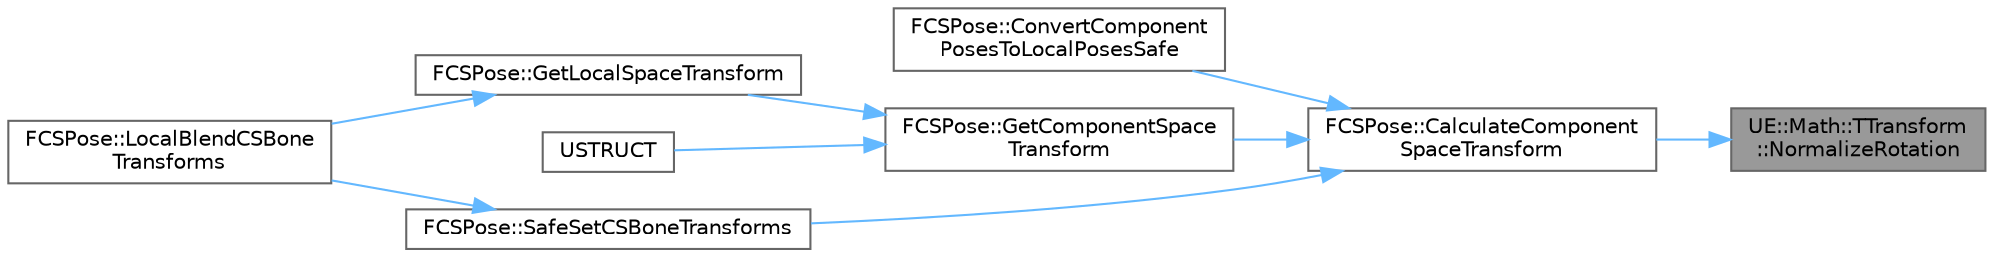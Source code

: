 digraph "UE::Math::TTransform::NormalizeRotation"
{
 // INTERACTIVE_SVG=YES
 // LATEX_PDF_SIZE
  bgcolor="transparent";
  edge [fontname=Helvetica,fontsize=10,labelfontname=Helvetica,labelfontsize=10];
  node [fontname=Helvetica,fontsize=10,shape=box,height=0.2,width=0.4];
  rankdir="RL";
  Node1 [id="Node000001",label="UE::Math::TTransform\l::NormalizeRotation",height=0.2,width=0.4,color="gray40", fillcolor="grey60", style="filled", fontcolor="black",tooltip="Normalize the rotation component of this transformation."];
  Node1 -> Node2 [id="edge1_Node000001_Node000002",dir="back",color="steelblue1",style="solid",tooltip=" "];
  Node2 [id="Node000002",label="FCSPose::CalculateComponent\lSpaceTransform",height=0.2,width=0.4,color="grey40", fillcolor="white", style="filled",URL="$da/d72/structFCSPose.html#abb4e2a4a650a39e3b9b5c273b01277b5",tooltip=" "];
  Node2 -> Node3 [id="edge2_Node000002_Node000003",dir="back",color="steelblue1",style="solid",tooltip=" "];
  Node3 [id="Node000003",label="FCSPose::ConvertComponent\lPosesToLocalPosesSafe",height=0.2,width=0.4,color="grey40", fillcolor="white", style="filled",URL="$da/d72/structFCSPose.html#a9cc93ab66ffa5ec929dcd70227c4157a",tooltip="This function convert component space to local space to OutPose."];
  Node2 -> Node4 [id="edge3_Node000002_Node000004",dir="back",color="steelblue1",style="solid",tooltip=" "];
  Node4 [id="Node000004",label="FCSPose::GetComponentSpace\lTransform",height=0.2,width=0.4,color="grey40", fillcolor="white", style="filled",URL="$da/d72/structFCSPose.html#aec877527a5e23890806b3b62be4c7427",tooltip=" "];
  Node4 -> Node5 [id="edge4_Node000004_Node000005",dir="back",color="steelblue1",style="solid",tooltip=" "];
  Node5 [id="Node000005",label="FCSPose::GetLocalSpaceTransform",height=0.2,width=0.4,color="grey40", fillcolor="white", style="filled",URL="$da/d72/structFCSPose.html#a257a66e26fb556ceba9e159debaa3009",tooltip=" "];
  Node5 -> Node6 [id="edge5_Node000005_Node000006",dir="back",color="steelblue1",style="solid",tooltip=" "];
  Node6 [id="Node000006",label="FCSPose::LocalBlendCSBone\lTransforms",height=0.2,width=0.4,color="grey40", fillcolor="white", style="filled",URL="$da/d72/structFCSPose.html#af43ff1fb954084f8c5135898d028e56c",tooltip="Blends Component Space transforms to MeshPose in Local Space."];
  Node4 -> Node7 [id="edge6_Node000004_Node000007",dir="back",color="steelblue1",style="solid",tooltip=" "];
  Node7 [id="Node000007",label="USTRUCT",height=0.2,width=0.4,color="grey40", fillcolor="white", style="filled",URL="$d4/d1c/BoneSocketReference_8h.html#ab7913bef759581ac143aecc7124c6909",tooltip=" "];
  Node2 -> Node8 [id="edge7_Node000002_Node000008",dir="back",color="steelblue1",style="solid",tooltip=" "];
  Node8 [id="Node000008",label="FCSPose::SafeSetCSBoneTransforms",height=0.2,width=0.4,color="grey40", fillcolor="white", style="filled",URL="$da/d72/structFCSPose.html#a6608f767b0423f0b6c69e4635d7bd6d7",tooltip="Set a bunch of Component Space Bone Transforms."];
  Node8 -> Node6 [id="edge8_Node000008_Node000006",dir="back",color="steelblue1",style="solid",tooltip=" "];
}
